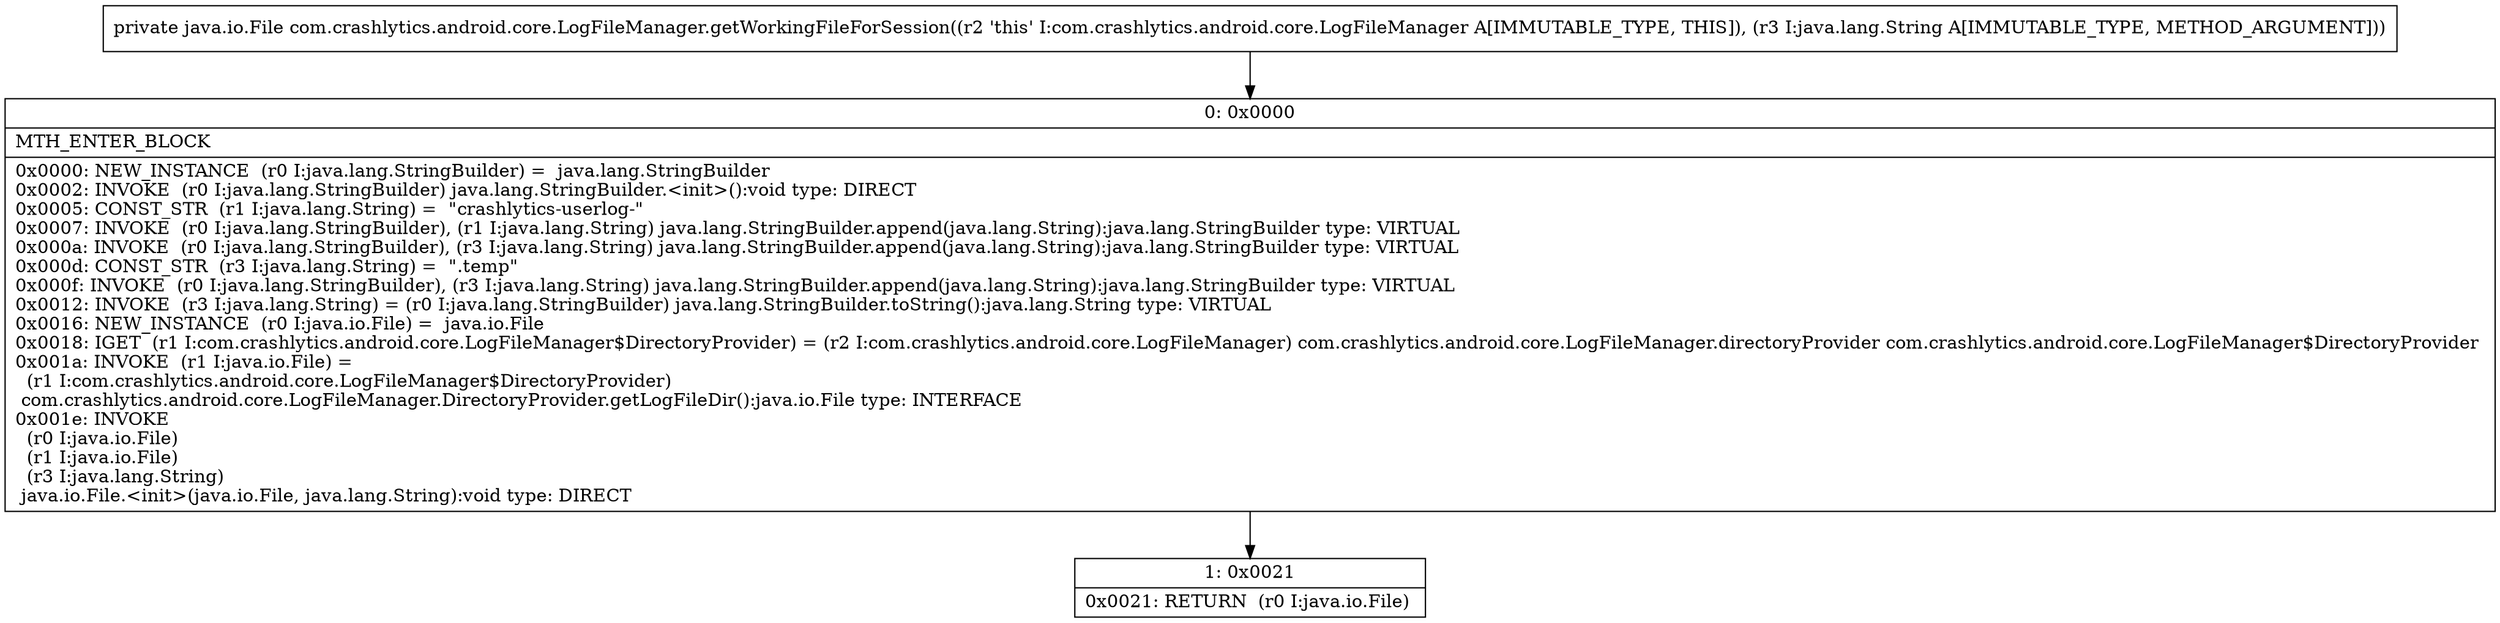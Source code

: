 digraph "CFG forcom.crashlytics.android.core.LogFileManager.getWorkingFileForSession(Ljava\/lang\/String;)Ljava\/io\/File;" {
Node_0 [shape=record,label="{0\:\ 0x0000|MTH_ENTER_BLOCK\l|0x0000: NEW_INSTANCE  (r0 I:java.lang.StringBuilder) =  java.lang.StringBuilder \l0x0002: INVOKE  (r0 I:java.lang.StringBuilder) java.lang.StringBuilder.\<init\>():void type: DIRECT \l0x0005: CONST_STR  (r1 I:java.lang.String) =  \"crashlytics\-userlog\-\" \l0x0007: INVOKE  (r0 I:java.lang.StringBuilder), (r1 I:java.lang.String) java.lang.StringBuilder.append(java.lang.String):java.lang.StringBuilder type: VIRTUAL \l0x000a: INVOKE  (r0 I:java.lang.StringBuilder), (r3 I:java.lang.String) java.lang.StringBuilder.append(java.lang.String):java.lang.StringBuilder type: VIRTUAL \l0x000d: CONST_STR  (r3 I:java.lang.String) =  \".temp\" \l0x000f: INVOKE  (r0 I:java.lang.StringBuilder), (r3 I:java.lang.String) java.lang.StringBuilder.append(java.lang.String):java.lang.StringBuilder type: VIRTUAL \l0x0012: INVOKE  (r3 I:java.lang.String) = (r0 I:java.lang.StringBuilder) java.lang.StringBuilder.toString():java.lang.String type: VIRTUAL \l0x0016: NEW_INSTANCE  (r0 I:java.io.File) =  java.io.File \l0x0018: IGET  (r1 I:com.crashlytics.android.core.LogFileManager$DirectoryProvider) = (r2 I:com.crashlytics.android.core.LogFileManager) com.crashlytics.android.core.LogFileManager.directoryProvider com.crashlytics.android.core.LogFileManager$DirectoryProvider \l0x001a: INVOKE  (r1 I:java.io.File) = \l  (r1 I:com.crashlytics.android.core.LogFileManager$DirectoryProvider)\l com.crashlytics.android.core.LogFileManager.DirectoryProvider.getLogFileDir():java.io.File type: INTERFACE \l0x001e: INVOKE  \l  (r0 I:java.io.File)\l  (r1 I:java.io.File)\l  (r3 I:java.lang.String)\l java.io.File.\<init\>(java.io.File, java.lang.String):void type: DIRECT \l}"];
Node_1 [shape=record,label="{1\:\ 0x0021|0x0021: RETURN  (r0 I:java.io.File) \l}"];
MethodNode[shape=record,label="{private java.io.File com.crashlytics.android.core.LogFileManager.getWorkingFileForSession((r2 'this' I:com.crashlytics.android.core.LogFileManager A[IMMUTABLE_TYPE, THIS]), (r3 I:java.lang.String A[IMMUTABLE_TYPE, METHOD_ARGUMENT])) }"];
MethodNode -> Node_0;
Node_0 -> Node_1;
}

